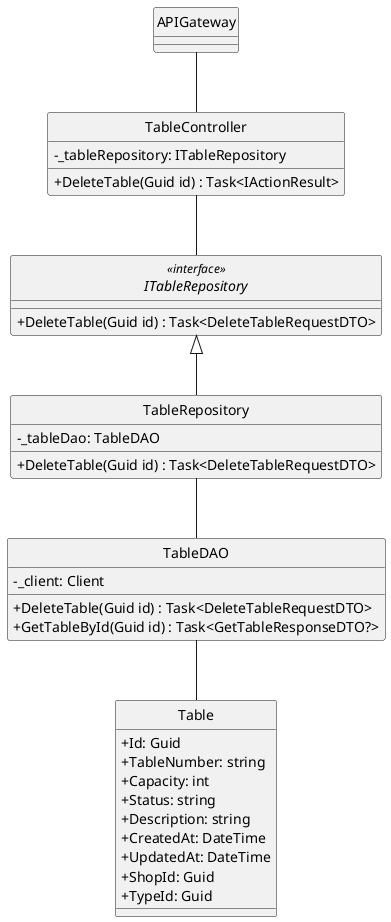 @startuml
hide circle
skinparam classAttributeIconSize 0
skinparam linetype ortho



class APIGateway {
}
class TableController {
    - _tableRepository: ITableRepository
    + DeleteTable(Guid id) : Task<IActionResult> 
}

interface ITableRepository<<interface>> {
    + DeleteTable(Guid id) : Task<DeleteTableRequestDTO> 
}

class TableRepository {
    - _tableDao: TableDAO
    + DeleteTable(Guid id) : Task<DeleteTableRequestDTO>
}

class TableDAO {
    - _client: Client
    + DeleteTable(Guid id) : Task<DeleteTableRequestDTO>
    + GetTableById(Guid id) : Task<GetTableResponseDTO?>
}


class Table {
    + Id: Guid
    + TableNumber: string
    + Capacity: int
    + Status: string
    + Description: string
    + CreatedAt: DateTime
    + UpdatedAt: DateTime
    + ShopId: Guid
    + TypeId: Guid
}


APIGateway -- TableController
TableController -- ITableRepository
ITableRepository <|-- TableRepository
TableRepository -- TableDAO
TableDAO -- Table

@enduml
